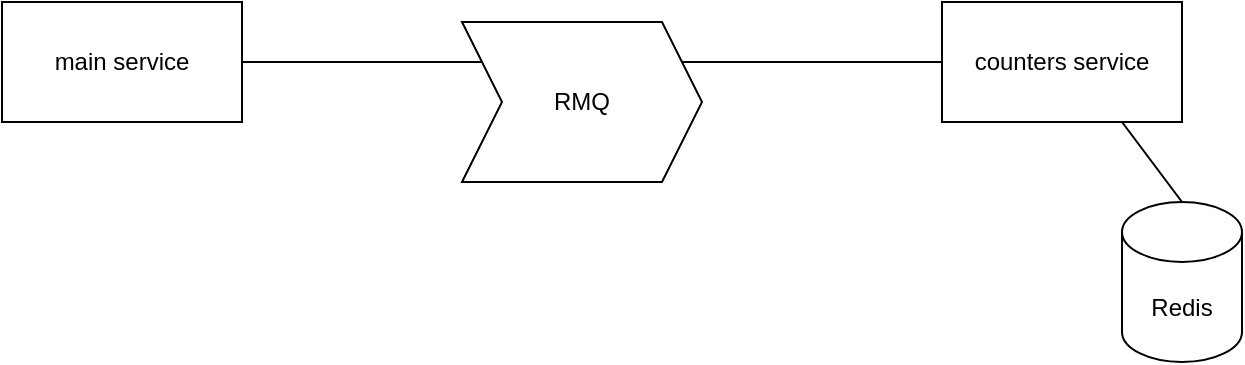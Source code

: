 <mxfile version="15.7.0" type="device"><diagram id="TcOXJCF64BDzh3pKFSgQ" name="Page-1"><mxGraphModel dx="2254" dy="835" grid="1" gridSize="10" guides="1" tooltips="1" connect="1" arrows="1" fold="1" page="1" pageScale="1" pageWidth="827" pageHeight="1169" math="0" shadow="0"><root><mxCell id="0"/><mxCell id="1" parent="0"/><mxCell id="dP0lQMWkM9ksZwttJXT3-1" value="main service" style="rounded=0;whiteSpace=wrap;html=1;" vertex="1" parent="1"><mxGeometry x="130" y="250" width="120" height="60" as="geometry"/></mxCell><mxCell id="dP0lQMWkM9ksZwttJXT3-2" value="counters service" style="rounded=0;whiteSpace=wrap;html=1;" vertex="1" parent="1"><mxGeometry x="600" y="250" width="120" height="60" as="geometry"/></mxCell><mxCell id="dP0lQMWkM9ksZwttJXT3-3" value="RMQ" style="shape=step;perimeter=stepPerimeter;whiteSpace=wrap;html=1;fixedSize=1;" vertex="1" parent="1"><mxGeometry x="360" y="260" width="120" height="80" as="geometry"/></mxCell><mxCell id="dP0lQMWkM9ksZwttJXT3-4" value="Redis" style="shape=cylinder3;whiteSpace=wrap;html=1;boundedLbl=1;backgroundOutline=1;size=15;" vertex="1" parent="1"><mxGeometry x="690" y="350" width="60" height="80" as="geometry"/></mxCell><mxCell id="dP0lQMWkM9ksZwttJXT3-5" value="" style="endArrow=none;html=1;rounded=0;entryX=0.75;entryY=1;entryDx=0;entryDy=0;exitX=0.5;exitY=0;exitDx=0;exitDy=0;exitPerimeter=0;" edge="1" parent="1" source="dP0lQMWkM9ksZwttJXT3-4" target="dP0lQMWkM9ksZwttJXT3-2"><mxGeometry width="50" height="50" relative="1" as="geometry"><mxPoint x="390" y="450" as="sourcePoint"/><mxPoint x="440" y="400" as="targetPoint"/></mxGeometry></mxCell><mxCell id="dP0lQMWkM9ksZwttJXT3-6" value="" style="endArrow=none;html=1;rounded=0;entryX=0;entryY=0.5;entryDx=0;entryDy=0;" edge="1" parent="1" target="dP0lQMWkM9ksZwttJXT3-2"><mxGeometry width="50" height="50" relative="1" as="geometry"><mxPoint x="470" y="280" as="sourcePoint"/><mxPoint x="440" y="400" as="targetPoint"/></mxGeometry></mxCell><mxCell id="dP0lQMWkM9ksZwttJXT3-7" value="" style="endArrow=none;html=1;rounded=0;entryX=1;entryY=0.5;entryDx=0;entryDy=0;" edge="1" parent="1" target="dP0lQMWkM9ksZwttJXT3-1"><mxGeometry width="50" height="50" relative="1" as="geometry"><mxPoint x="370" y="280" as="sourcePoint"/><mxPoint x="440" y="400" as="targetPoint"/></mxGeometry></mxCell></root></mxGraphModel></diagram></mxfile>